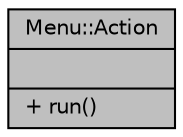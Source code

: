digraph "Menu::Action"
{
  edge [fontname="Helvetica",fontsize="10",labelfontname="Helvetica",labelfontsize="10"];
  node [fontname="Helvetica",fontsize="10",shape=record];
  Node1 [label="{Menu::Action\n||+ run()\l}",height=0.2,width=0.4,color="black", fillcolor="grey75", style="filled", fontcolor="black"];
}
